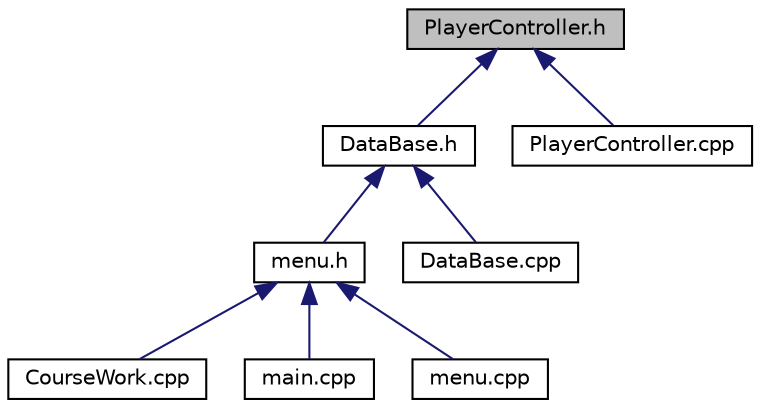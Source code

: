 digraph "PlayerController.h"
{
  edge [fontname="Helvetica",fontsize="10",labelfontname="Helvetica",labelfontsize="10"];
  node [fontname="Helvetica",fontsize="10",shape=record];
  Node1 [label="PlayerController.h",height=0.2,width=0.4,color="black", fillcolor="grey75", style="filled" fontcolor="black"];
  Node1 -> Node2 [dir="back",color="midnightblue",fontsize="10",style="solid"];
  Node2 [label="DataBase.h",height=0.2,width=0.4,color="black", fillcolor="white", style="filled",URL="$_data_base_8h.html"];
  Node2 -> Node3 [dir="back",color="midnightblue",fontsize="10",style="solid"];
  Node3 [label="menu.h",height=0.2,width=0.4,color="black", fillcolor="white", style="filled",URL="$menu_8h.html"];
  Node3 -> Node4 [dir="back",color="midnightblue",fontsize="10",style="solid"];
  Node4 [label="CourseWork.cpp",height=0.2,width=0.4,color="black", fillcolor="white", style="filled",URL="$_course_work_8cpp.html"];
  Node3 -> Node5 [dir="back",color="midnightblue",fontsize="10",style="solid"];
  Node5 [label="main.cpp",height=0.2,width=0.4,color="black", fillcolor="white", style="filled",URL="$main_8cpp.html"];
  Node3 -> Node6 [dir="back",color="midnightblue",fontsize="10",style="solid"];
  Node6 [label="menu.cpp",height=0.2,width=0.4,color="black", fillcolor="white", style="filled",URL="$menu_8cpp.html"];
  Node2 -> Node7 [dir="back",color="midnightblue",fontsize="10",style="solid"];
  Node7 [label="DataBase.cpp",height=0.2,width=0.4,color="black", fillcolor="white", style="filled",URL="$_data_base_8cpp.html"];
  Node1 -> Node8 [dir="back",color="midnightblue",fontsize="10",style="solid"];
  Node8 [label="PlayerController.cpp",height=0.2,width=0.4,color="black", fillcolor="white", style="filled",URL="$_player_controller_8cpp.html"];
}
